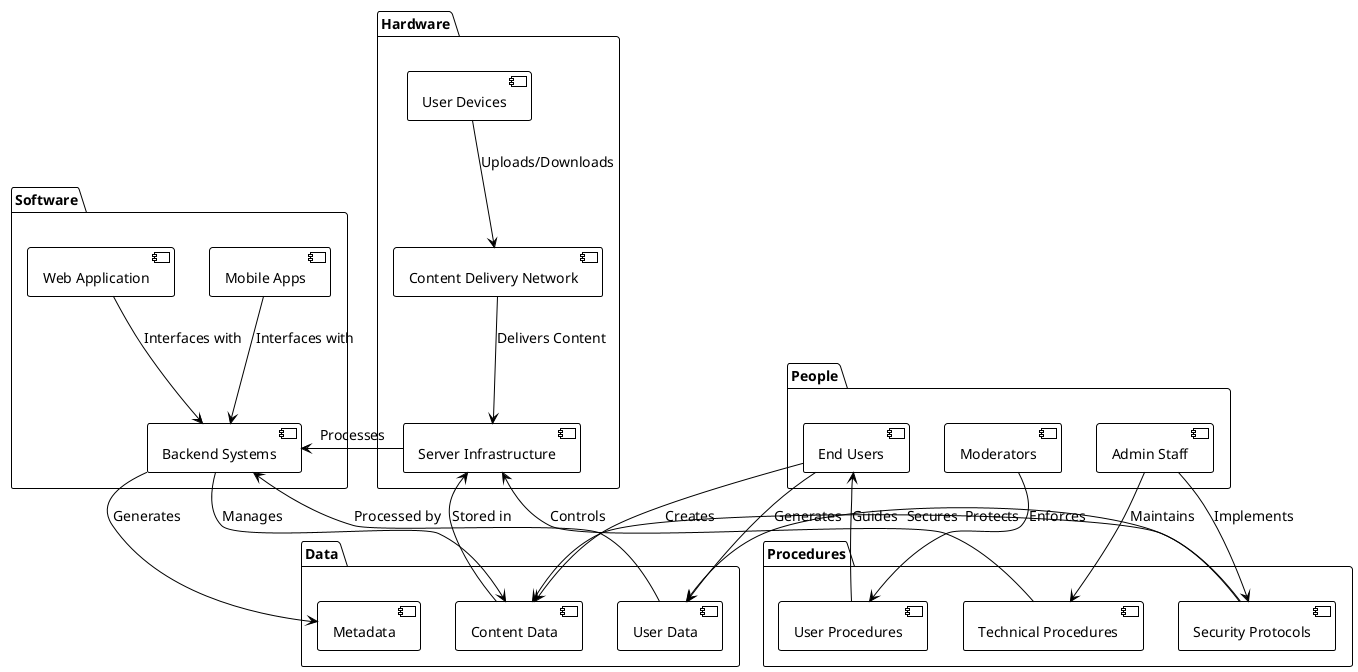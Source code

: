 @startuml
!theme plain
skinparam backgroundColor white
skinparam defaultFontSize 14

package "Hardware" {
  [User Devices] as UD
  [Server Infrastructure] as SI
  [Content Delivery Network] as CDN
}

package "Software" {
  [Mobile Apps] as MA
  [Web Application] as WA
  [Backend Systems] as BE
}

package "Data" {
  [User Data] as UD1
  [Content Data] as CD
  [Metadata] as MD
}

package "People" {
  [End Users] as EU
  [Admin Staff] as AS
  [Moderators] as MOD
}

package "Procedures" {
  [User Procedures] as UP
  [Technical Procedures] as TP
  [Security Protocols] as SP
}

' Hardware Connections
UD -down-> CDN : Uploads/Downloads
CDN -down-> SI : Delivers Content
SI -right-> BE : Processes

' Software Connections
MA -down-> BE : Interfaces with
WA -down-> BE : Interfaces with
BE -right-> CD : Manages

' Data Flow
EU -down-> CD : Creates
EU -right-> UD1 : Generates
CD -up-> SI : Stored in
UD1 -right-> BE : Processed by
BE -down-> MD : Generates

' People Interactions
MOD -right-> UP : Enforces
AS -right-> TP : Maintains
AS -down-> SP : Implements

' Procedure Implementation
SP -up-> UD1 : Protects
SP -right-> CD : Secures
UP -up-> EU : Guides
TP -up-> SI : Controls

@enduml
